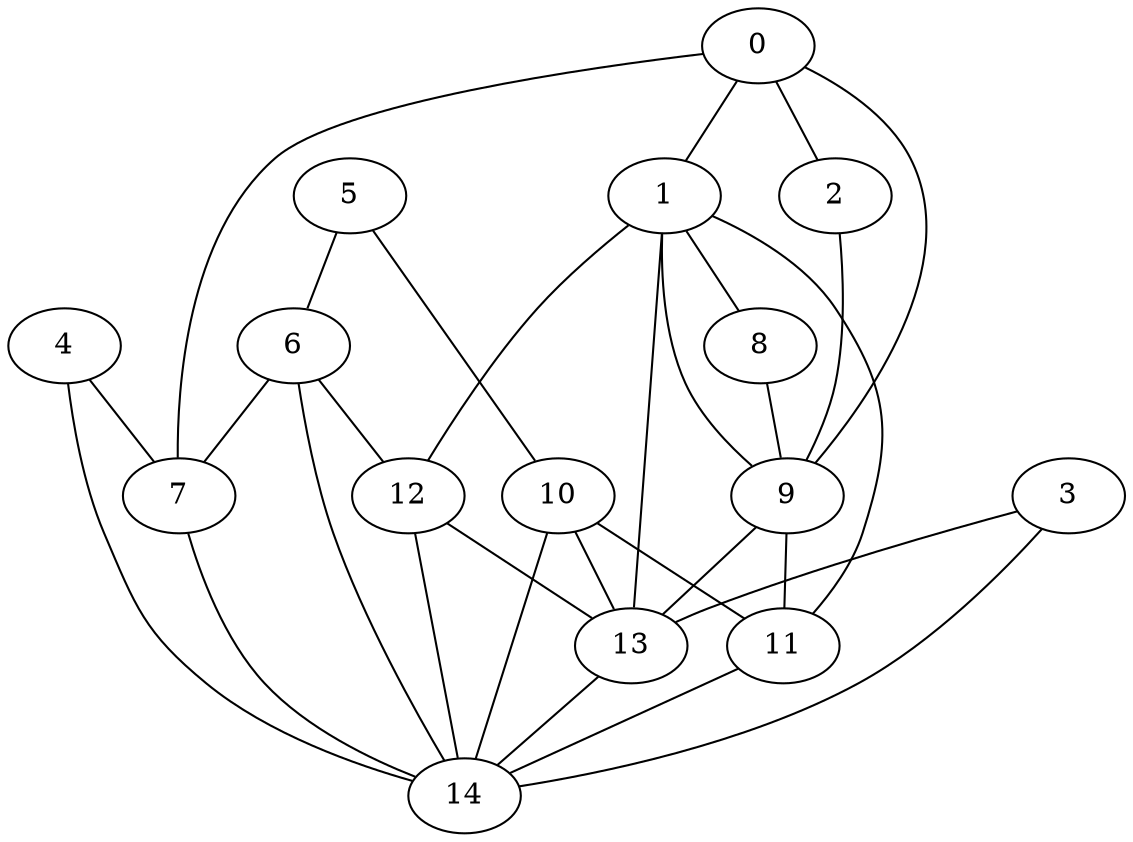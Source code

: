 graph Egraph_3{
	0 -- 1 ;
	0 -- 2 ;
	0 -- 7 ;
	0 -- 9 ;
	1 -- 8 ;
	1 -- 9 ;
	1 -- 11 ;
	1 -- 12 ;
	1 -- 13 ;
	2 -- 9 ;
	3 -- 13 ;
	3 -- 14 ;
	4 -- 7 ;
	4 -- 14 ;
	5 -- 6 ;
	5 -- 10 ;
	6 -- 7 ;
	6 -- 12 ;
	6 -- 14 ;
	7 -- 14 ;
	8 -- 9 ;
	9 -- 11 ;
	9 -- 13 ;
	10 -- 11 ;
	10 -- 13 ;
	10 -- 14 ;
	11 -- 14 ;
	12 -- 13 ;
	12 -- 14 ;
	13 -- 14 ;
	14
}
